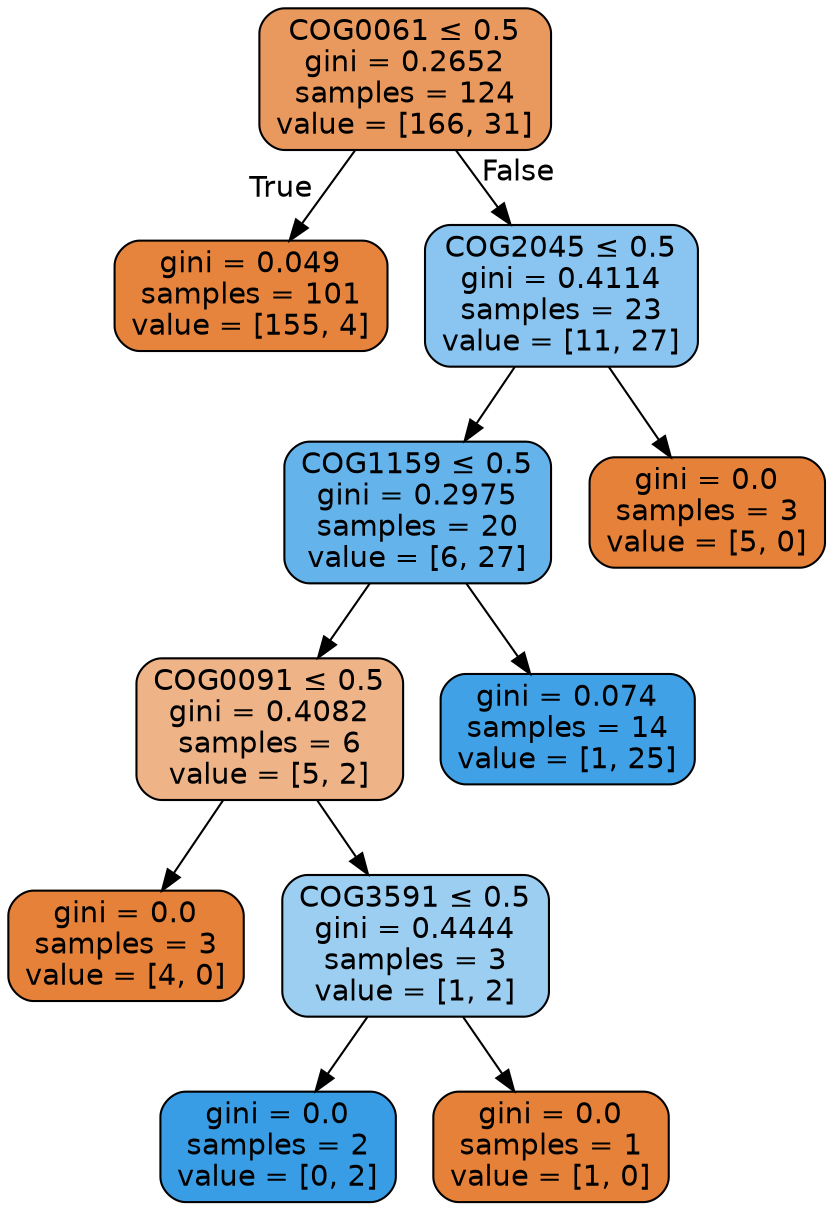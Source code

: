 digraph Tree {
node [shape=box, style="filled, rounded", color="black", fontname=helvetica] ;
edge [fontname=helvetica] ;
0 [label=<COG0061 &le; 0.5<br/>gini = 0.2652<br/>samples = 124<br/>value = [166, 31]>, fillcolor="#e58139cf"] ;
1 [label=<gini = 0.049<br/>samples = 101<br/>value = [155, 4]>, fillcolor="#e58139f8"] ;
0 -> 1 [labeldistance=2.5, labelangle=45, headlabel="True"] ;
2 [label=<COG2045 &le; 0.5<br/>gini = 0.4114<br/>samples = 23<br/>value = [11, 27]>, fillcolor="#399de597"] ;
0 -> 2 [labeldistance=2.5, labelangle=-45, headlabel="False"] ;
3 [label=<COG1159 &le; 0.5<br/>gini = 0.2975<br/>samples = 20<br/>value = [6, 27]>, fillcolor="#399de5c6"] ;
2 -> 3 ;
4 [label=<COG0091 &le; 0.5<br/>gini = 0.4082<br/>samples = 6<br/>value = [5, 2]>, fillcolor="#e5813999"] ;
3 -> 4 ;
5 [label=<gini = 0.0<br/>samples = 3<br/>value = [4, 0]>, fillcolor="#e58139ff"] ;
4 -> 5 ;
6 [label=<COG3591 &le; 0.5<br/>gini = 0.4444<br/>samples = 3<br/>value = [1, 2]>, fillcolor="#399de57f"] ;
4 -> 6 ;
7 [label=<gini = 0.0<br/>samples = 2<br/>value = [0, 2]>, fillcolor="#399de5ff"] ;
6 -> 7 ;
8 [label=<gini = 0.0<br/>samples = 1<br/>value = [1, 0]>, fillcolor="#e58139ff"] ;
6 -> 8 ;
9 [label=<gini = 0.074<br/>samples = 14<br/>value = [1, 25]>, fillcolor="#399de5f5"] ;
3 -> 9 ;
10 [label=<gini = 0.0<br/>samples = 3<br/>value = [5, 0]>, fillcolor="#e58139ff"] ;
2 -> 10 ;
}